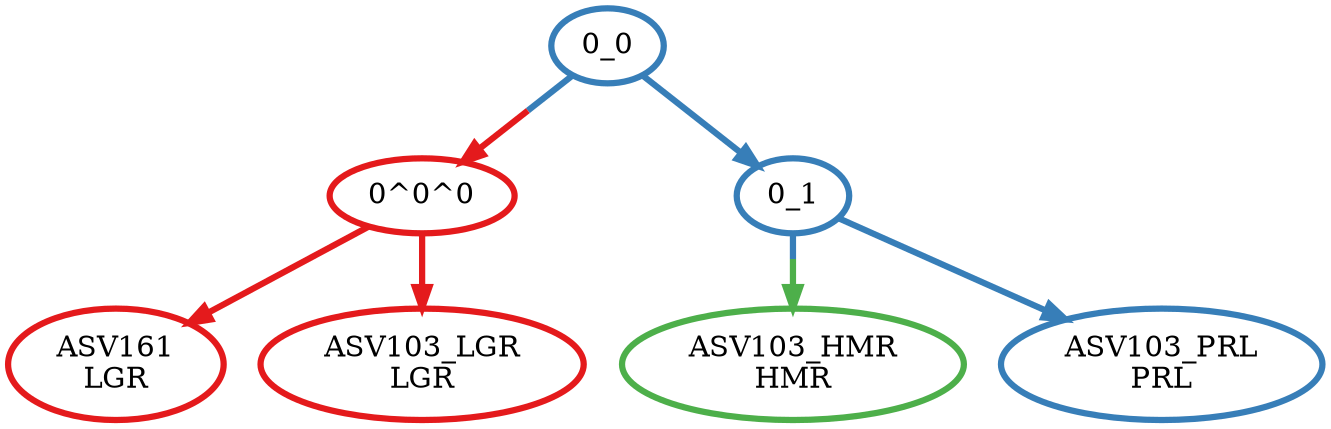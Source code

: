 digraph T {
	{
		rank=same
		6 [penwidth=3,colorscheme=set19,color=3,label="ASV103_HMR\nHMR"]
		5 [penwidth=3,colorscheme=set19,color=2,label="ASV103_PRL\nPRL"]
		4 [penwidth=3,colorscheme=set19,color=1,label="ASV161\nLGR"]
		3 [penwidth=3,colorscheme=set19,color=1,label="ASV103_LGR\nLGR"]
	}
	2 [penwidth=3,colorscheme=set19,color=1,label="0^0^0"]
	1 [penwidth=3,colorscheme=set19,color=2,label="0_1"]
	0 [penwidth=3,colorscheme=set19,color=2,label="0_0"]
	2 -> 4 [penwidth=3,colorscheme=set19,color=1]
	2 -> 3 [penwidth=3,colorscheme=set19,color=1]
	1 -> 6 [penwidth=3,colorscheme=set19,color="2;0.5:3"]
	1 -> 5 [penwidth=3,colorscheme=set19,color=2]
	0 -> 2 [penwidth=3,colorscheme=set19,color="2;0.5:1"]
	0 -> 1 [penwidth=3,colorscheme=set19,color=2]
}
